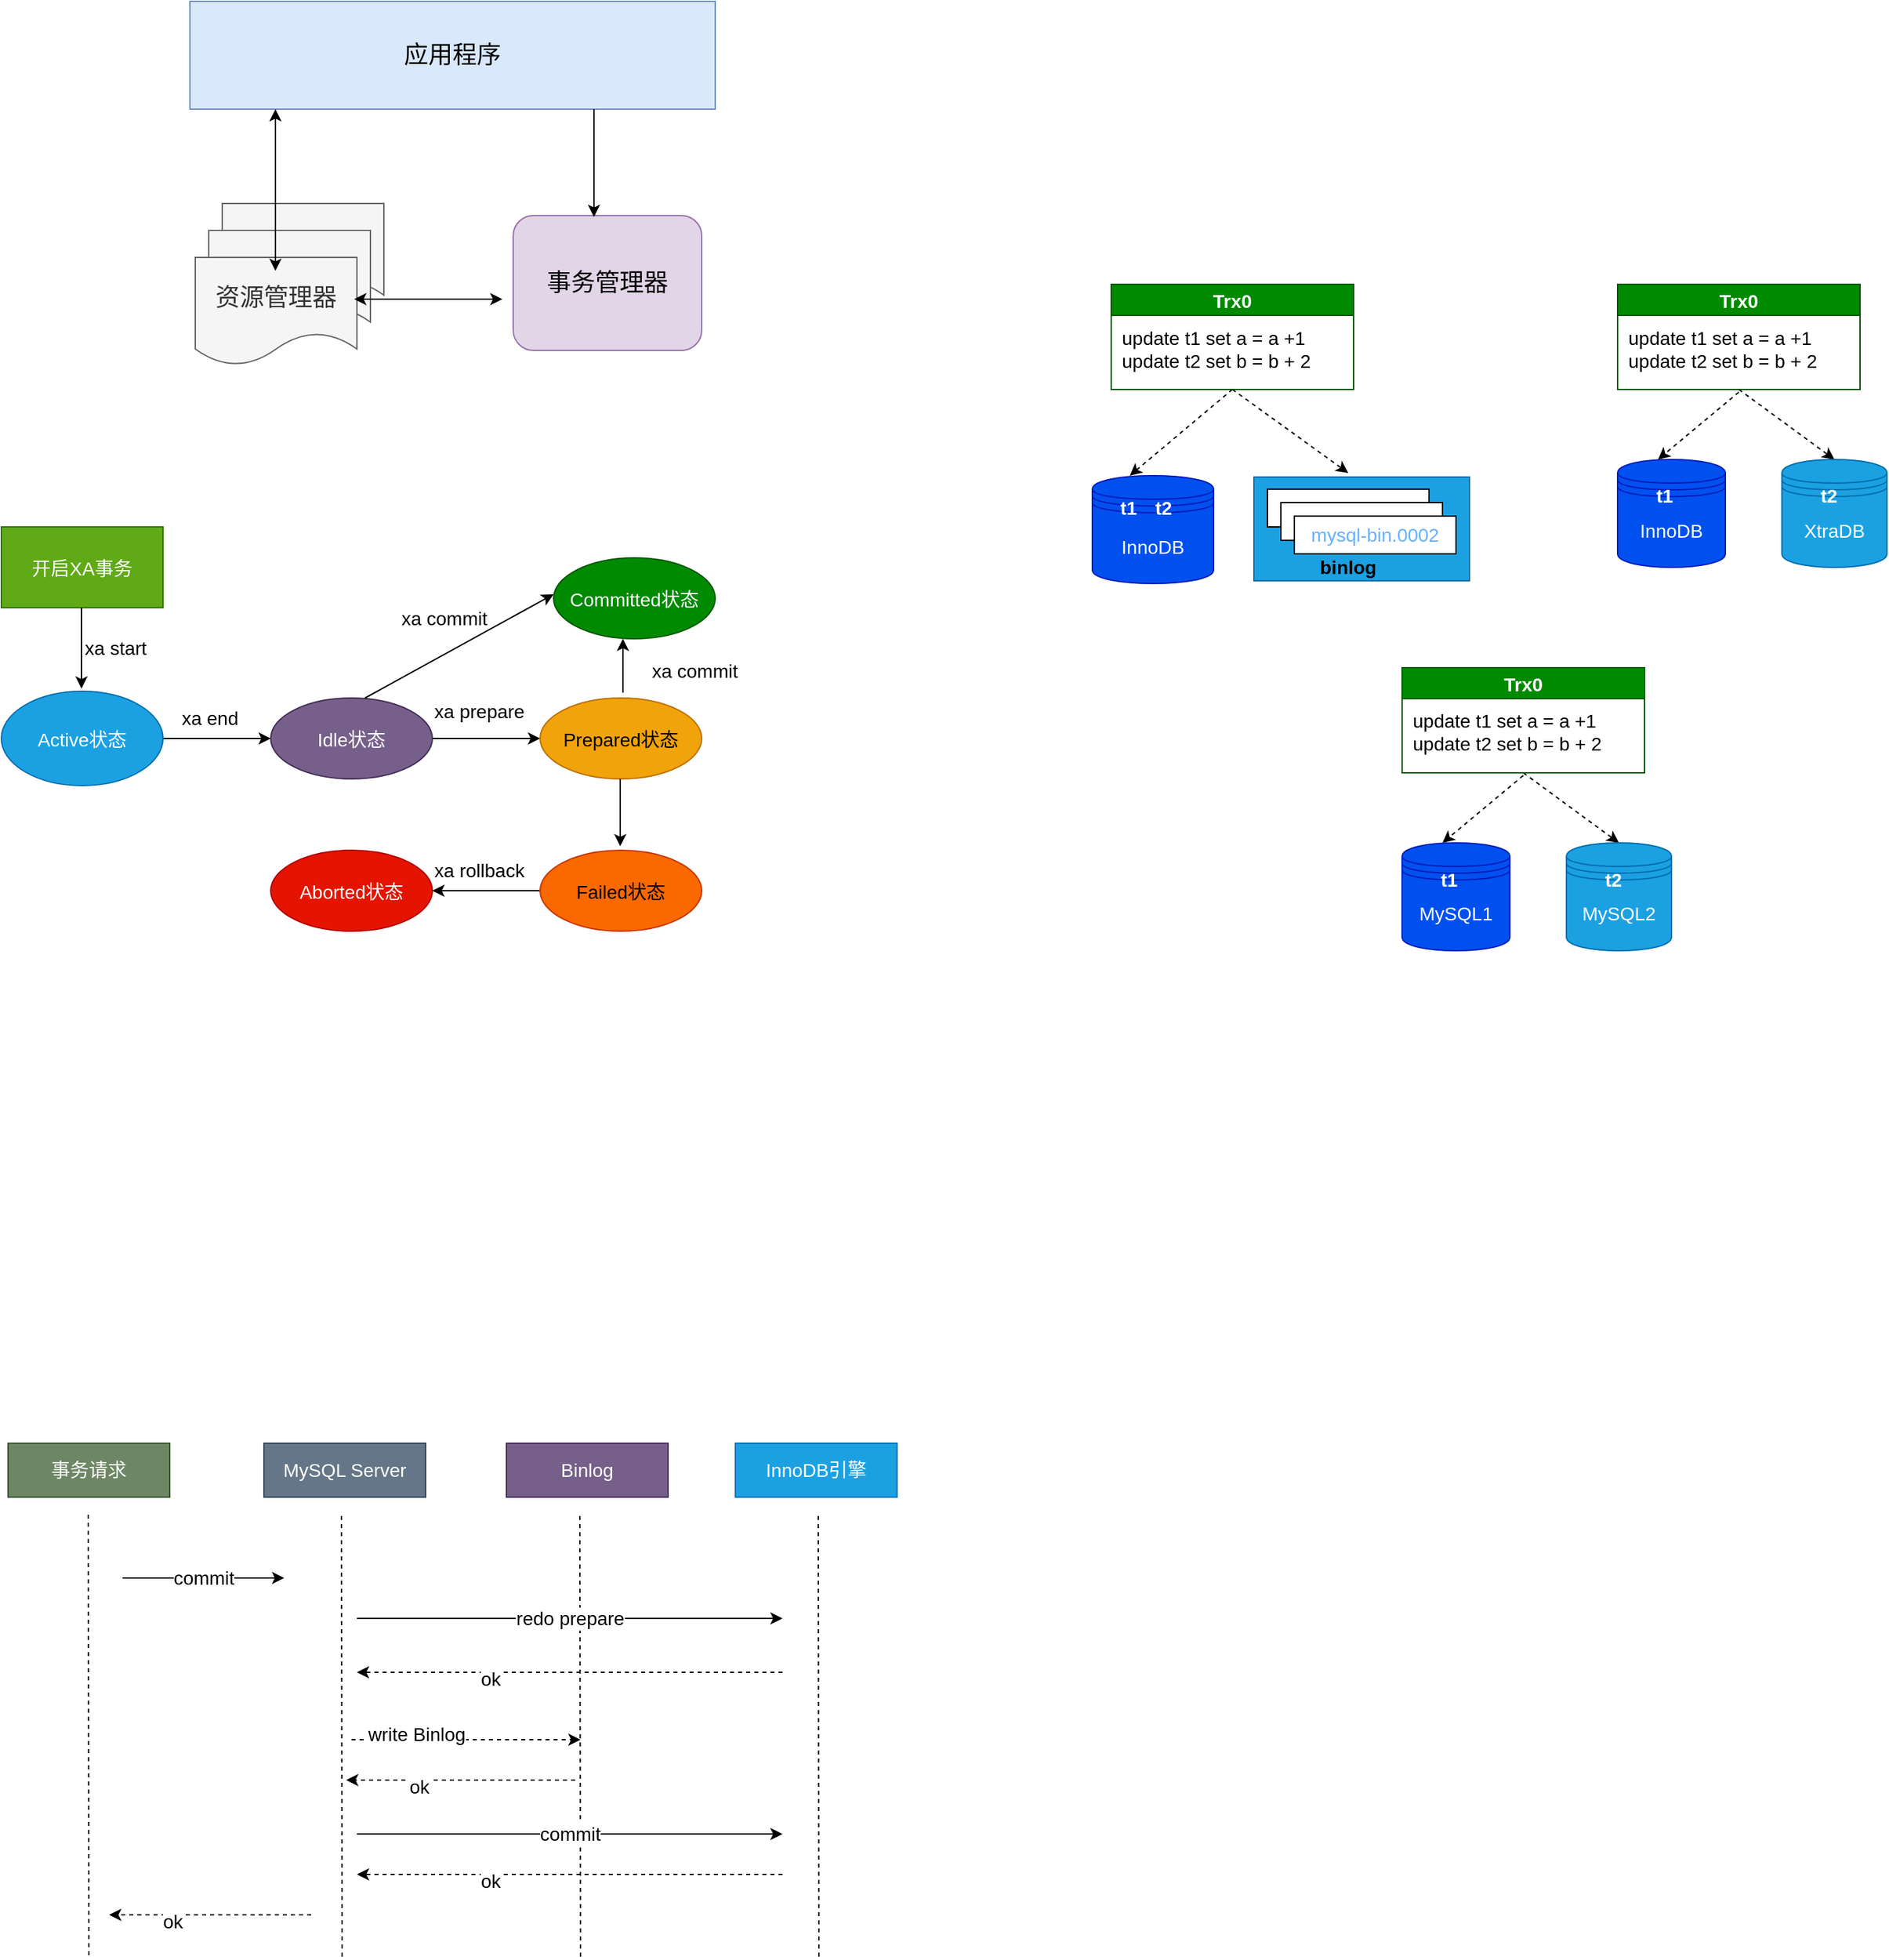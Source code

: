 <mxfile version="20.0.4" type="github">
  <diagram id="ObCENUlUA4ZSgpgrxgMP" name="Page-1">
    <mxGraphModel dx="1422" dy="762" grid="1" gridSize="10" guides="1" tooltips="1" connect="1" arrows="1" fold="1" page="1" pageScale="1" pageWidth="827" pageHeight="1169" math="0" shadow="0">
      <root>
        <mxCell id="0" />
        <mxCell id="1" parent="0" />
        <mxCell id="dxR8QtIztpEpAp44_qmE-1" value="&lt;font style=&quot;font-size: 18px;&quot;&gt;应用程序&lt;/font&gt;" style="rounded=0;whiteSpace=wrap;html=1;fillColor=#dae8fc;strokeColor=#6c8ebf;" vertex="1" parent="1">
          <mxGeometry x="190" y="120" width="390" height="80" as="geometry" />
        </mxCell>
        <mxCell id="dxR8QtIztpEpAp44_qmE-2" value="" style="shape=document;whiteSpace=wrap;html=1;boundedLbl=1;fontSize=24;fillColor=#f5f5f5;fontColor=#333333;strokeColor=#666666;" vertex="1" parent="1">
          <mxGeometry x="214" y="270" width="120" height="80" as="geometry" />
        </mxCell>
        <mxCell id="dxR8QtIztpEpAp44_qmE-3" value="" style="shape=document;whiteSpace=wrap;html=1;boundedLbl=1;fontSize=24;fillColor=#f5f5f5;fontColor=#333333;strokeColor=#666666;" vertex="1" parent="1">
          <mxGeometry x="204" y="290" width="120" height="80" as="geometry" />
        </mxCell>
        <mxCell id="dxR8QtIztpEpAp44_qmE-4" value="&lt;font style=&quot;font-size: 18px;&quot;&gt;资源管理器&lt;/font&gt;" style="shape=document;whiteSpace=wrap;html=1;boundedLbl=1;fontSize=24;fillColor=#f5f5f5;fontColor=#333333;strokeColor=#666666;" vertex="1" parent="1">
          <mxGeometry x="194" y="310" width="120" height="80" as="geometry" />
        </mxCell>
        <mxCell id="dxR8QtIztpEpAp44_qmE-6" value="" style="endArrow=classic;startArrow=classic;html=1;rounded=0;fontSize=18;" edge="1" parent="1">
          <mxGeometry width="50" height="50" relative="1" as="geometry">
            <mxPoint x="253.5" y="320" as="sourcePoint" />
            <mxPoint x="253.5" y="200" as="targetPoint" />
          </mxGeometry>
        </mxCell>
        <mxCell id="dxR8QtIztpEpAp44_qmE-7" value="事务管理器" style="rounded=1;whiteSpace=wrap;html=1;fontSize=18;fillColor=#e1d5e7;strokeColor=#9673a6;" vertex="1" parent="1">
          <mxGeometry x="430" y="279" width="140" height="100" as="geometry" />
        </mxCell>
        <mxCell id="dxR8QtIztpEpAp44_qmE-8" value="" style="endArrow=classic;startArrow=classic;html=1;rounded=0;fontSize=18;" edge="1" parent="1">
          <mxGeometry width="50" height="50" relative="1" as="geometry">
            <mxPoint x="312" y="341" as="sourcePoint" />
            <mxPoint x="422" y="341" as="targetPoint" />
          </mxGeometry>
        </mxCell>
        <mxCell id="dxR8QtIztpEpAp44_qmE-9" value="" style="endArrow=classic;html=1;rounded=0;fontSize=18;" edge="1" parent="1">
          <mxGeometry width="50" height="50" relative="1" as="geometry">
            <mxPoint x="490" y="200" as="sourcePoint" />
            <mxPoint x="490" y="280" as="targetPoint" />
          </mxGeometry>
        </mxCell>
        <mxCell id="dxR8QtIztpEpAp44_qmE-10" value="&lt;font style=&quot;font-size: 14px;&quot;&gt;开启XA事务&lt;/font&gt;" style="rounded=0;whiteSpace=wrap;html=1;fontSize=18;fillColor=#60a917;strokeColor=#2D7600;fontColor=#ffffff;" vertex="1" parent="1">
          <mxGeometry x="50" y="510" width="120" height="60" as="geometry" />
        </mxCell>
        <mxCell id="dxR8QtIztpEpAp44_qmE-12" value="" style="endArrow=classic;html=1;rounded=0;fontSize=18;" edge="1" parent="1">
          <mxGeometry width="50" height="50" relative="1" as="geometry">
            <mxPoint x="109.5" y="570" as="sourcePoint" />
            <mxPoint x="109.5" y="630" as="targetPoint" />
          </mxGeometry>
        </mxCell>
        <mxCell id="dxR8QtIztpEpAp44_qmE-17" value="" style="edgeStyle=orthogonalEdgeStyle;rounded=0;orthogonalLoop=1;jettySize=auto;html=1;fontSize=18;" edge="1" parent="1" source="dxR8QtIztpEpAp44_qmE-13" target="dxR8QtIztpEpAp44_qmE-16">
          <mxGeometry relative="1" as="geometry" />
        </mxCell>
        <mxCell id="dxR8QtIztpEpAp44_qmE-13" value="&lt;font style=&quot;font-size: 14px;&quot;&gt;Active状态&lt;/font&gt;" style="ellipse;whiteSpace=wrap;html=1;fontSize=18;fillColor=#1ba1e2;fontColor=#ffffff;strokeColor=#006EAF;" vertex="1" parent="1">
          <mxGeometry x="50" y="632" width="120" height="70" as="geometry" />
        </mxCell>
        <mxCell id="dxR8QtIztpEpAp44_qmE-19" value="" style="edgeStyle=orthogonalEdgeStyle;rounded=0;orthogonalLoop=1;jettySize=auto;html=1;fontSize=18;" edge="1" parent="1" source="dxR8QtIztpEpAp44_qmE-16" target="dxR8QtIztpEpAp44_qmE-18">
          <mxGeometry relative="1" as="geometry" />
        </mxCell>
        <mxCell id="dxR8QtIztpEpAp44_qmE-16" value="&lt;font style=&quot;font-size: 14px;&quot;&gt;Idle状态&lt;/font&gt;" style="ellipse;whiteSpace=wrap;html=1;fontSize=18;fillColor=#76608a;fontColor=#ffffff;strokeColor=#432D57;" vertex="1" parent="1">
          <mxGeometry x="250" y="637" width="120" height="60" as="geometry" />
        </mxCell>
        <mxCell id="dxR8QtIztpEpAp44_qmE-18" value="&lt;font style=&quot;font-size: 14px;&quot;&gt;Prepared状态&lt;/font&gt;" style="ellipse;whiteSpace=wrap;html=1;fontSize=18;fillColor=#f0a30a;fontColor=#000000;strokeColor=#BD7000;" vertex="1" parent="1">
          <mxGeometry x="450" y="637" width="120" height="60" as="geometry" />
        </mxCell>
        <mxCell id="dxR8QtIztpEpAp44_qmE-20" value="" style="endArrow=classic;html=1;rounded=0;fontSize=18;" edge="1" parent="1">
          <mxGeometry width="50" height="50" relative="1" as="geometry">
            <mxPoint x="320" y="637" as="sourcePoint" />
            <mxPoint x="460" y="560" as="targetPoint" />
          </mxGeometry>
        </mxCell>
        <mxCell id="dxR8QtIztpEpAp44_qmE-21" value="&lt;font style=&quot;font-size: 14px;&quot;&gt;Committed状态&lt;/font&gt;" style="ellipse;whiteSpace=wrap;html=1;fontSize=18;fillColor=#008a00;fontColor=#ffffff;strokeColor=#005700;" vertex="1" parent="1">
          <mxGeometry x="460" y="533" width="120" height="60" as="geometry" />
        </mxCell>
        <mxCell id="dxR8QtIztpEpAp44_qmE-22" value="" style="endArrow=classic;html=1;rounded=0;fontSize=14;" edge="1" parent="1">
          <mxGeometry width="50" height="50" relative="1" as="geometry">
            <mxPoint x="511.5" y="633" as="sourcePoint" />
            <mxPoint x="511.5" y="593" as="targetPoint" />
          </mxGeometry>
        </mxCell>
        <mxCell id="dxR8QtIztpEpAp44_qmE-23" value="" style="endArrow=classic;html=1;rounded=0;fontSize=14;" edge="1" parent="1">
          <mxGeometry width="50" height="50" relative="1" as="geometry">
            <mxPoint x="509.5" y="697" as="sourcePoint" />
            <mxPoint x="509.5" y="747" as="targetPoint" />
          </mxGeometry>
        </mxCell>
        <mxCell id="dxR8QtIztpEpAp44_qmE-26" value="" style="edgeStyle=orthogonalEdgeStyle;rounded=0;orthogonalLoop=1;jettySize=auto;html=1;fontSize=14;" edge="1" parent="1" source="dxR8QtIztpEpAp44_qmE-24" target="dxR8QtIztpEpAp44_qmE-25">
          <mxGeometry relative="1" as="geometry" />
        </mxCell>
        <mxCell id="dxR8QtIztpEpAp44_qmE-24" value="&lt;span style=&quot;font-size: 14px;&quot;&gt;Failed状态&lt;/span&gt;" style="ellipse;whiteSpace=wrap;html=1;fontSize=18;fillColor=#fa6800;fontColor=#000000;strokeColor=#C73500;" vertex="1" parent="1">
          <mxGeometry x="450" y="750" width="120" height="60" as="geometry" />
        </mxCell>
        <mxCell id="dxR8QtIztpEpAp44_qmE-25" value="&lt;font style=&quot;font-size: 14px;&quot;&gt;Aborted状态&lt;/font&gt;" style="ellipse;whiteSpace=wrap;html=1;fontSize=18;fillColor=#e51400;fontColor=#ffffff;strokeColor=#B20000;" vertex="1" parent="1">
          <mxGeometry x="250" y="750" width="120" height="60" as="geometry" />
        </mxCell>
        <mxCell id="dxR8QtIztpEpAp44_qmE-28" value="xa rollback" style="text;html=1;strokeColor=none;fillColor=none;align=center;verticalAlign=middle;whiteSpace=wrap;rounded=0;fontSize=14;" vertex="1" parent="1">
          <mxGeometry x="370" y="750" width="70" height="30" as="geometry" />
        </mxCell>
        <mxCell id="dxR8QtIztpEpAp44_qmE-29" value="xa commit" style="text;html=1;strokeColor=none;fillColor=none;align=center;verticalAlign=middle;whiteSpace=wrap;rounded=0;fontSize=14;" vertex="1" parent="1">
          <mxGeometry x="530" y="602" width="70" height="30" as="geometry" />
        </mxCell>
        <mxCell id="dxR8QtIztpEpAp44_qmE-30" value="xa prepare" style="text;html=1;strokeColor=none;fillColor=none;align=center;verticalAlign=middle;whiteSpace=wrap;rounded=0;fontSize=14;" vertex="1" parent="1">
          <mxGeometry x="370" y="632" width="70" height="30" as="geometry" />
        </mxCell>
        <mxCell id="dxR8QtIztpEpAp44_qmE-31" value="xa commit" style="text;html=1;strokeColor=none;fillColor=none;align=center;verticalAlign=middle;whiteSpace=wrap;rounded=0;fontSize=14;" vertex="1" parent="1">
          <mxGeometry x="344" y="563" width="70" height="30" as="geometry" />
        </mxCell>
        <mxCell id="dxR8QtIztpEpAp44_qmE-32" value="xa end" style="text;html=1;strokeColor=none;fillColor=none;align=center;verticalAlign=middle;whiteSpace=wrap;rounded=0;fontSize=14;" vertex="1" parent="1">
          <mxGeometry x="170" y="637" width="70" height="30" as="geometry" />
        </mxCell>
        <mxCell id="dxR8QtIztpEpAp44_qmE-33" value="xa start" style="text;html=1;strokeColor=none;fillColor=none;align=center;verticalAlign=middle;whiteSpace=wrap;rounded=0;fontSize=14;" vertex="1" parent="1">
          <mxGeometry x="100" y="584.5" width="70" height="30" as="geometry" />
        </mxCell>
        <mxCell id="dxR8QtIztpEpAp44_qmE-44" value="事务请求" style="rounded=0;whiteSpace=wrap;html=1;fontSize=14;fillColor=#6d8764;fontColor=#ffffff;strokeColor=#3A5431;" vertex="1" parent="1">
          <mxGeometry x="55" y="1190" width="120" height="40" as="geometry" />
        </mxCell>
        <mxCell id="dxR8QtIztpEpAp44_qmE-45" value="MySQL Server" style="rounded=0;whiteSpace=wrap;html=1;fontSize=14;fillColor=#647687;fontColor=#ffffff;strokeColor=#314354;" vertex="1" parent="1">
          <mxGeometry x="245" y="1190" width="120" height="40" as="geometry" />
        </mxCell>
        <mxCell id="dxR8QtIztpEpAp44_qmE-46" value="Binlog" style="rounded=0;whiteSpace=wrap;html=1;fontSize=14;fillColor=#76608a;fontColor=#ffffff;strokeColor=#432D57;" vertex="1" parent="1">
          <mxGeometry x="425" y="1190" width="120" height="40" as="geometry" />
        </mxCell>
        <mxCell id="dxR8QtIztpEpAp44_qmE-47" value="InnoDB引擎" style="rounded=0;whiteSpace=wrap;html=1;fontSize=14;fillColor=#1ba1e2;fontColor=#ffffff;strokeColor=#006EAF;" vertex="1" parent="1">
          <mxGeometry x="595" y="1190" width="120" height="40" as="geometry" />
        </mxCell>
        <mxCell id="dxR8QtIztpEpAp44_qmE-48" value="" style="endArrow=none;dashed=1;html=1;rounded=0;fontSize=14;" edge="1" parent="1">
          <mxGeometry width="50" height="50" relative="1" as="geometry">
            <mxPoint x="115" y="1570" as="sourcePoint" />
            <mxPoint x="114.5" y="1240" as="targetPoint" />
          </mxGeometry>
        </mxCell>
        <mxCell id="dxR8QtIztpEpAp44_qmE-49" value="" style="endArrow=none;dashed=1;html=1;rounded=0;fontSize=14;" edge="1" parent="1">
          <mxGeometry width="50" height="50" relative="1" as="geometry">
            <mxPoint x="303" y="1571" as="sourcePoint" />
            <mxPoint x="302.5" y="1241" as="targetPoint" />
          </mxGeometry>
        </mxCell>
        <mxCell id="dxR8QtIztpEpAp44_qmE-50" value="" style="endArrow=none;dashed=1;html=1;rounded=0;fontSize=14;" edge="1" parent="1">
          <mxGeometry width="50" height="50" relative="1" as="geometry">
            <mxPoint x="480" y="1571" as="sourcePoint" />
            <mxPoint x="479.5" y="1241" as="targetPoint" />
          </mxGeometry>
        </mxCell>
        <mxCell id="dxR8QtIztpEpAp44_qmE-51" value="" style="endArrow=none;dashed=1;html=1;rounded=0;fontSize=14;" edge="1" parent="1">
          <mxGeometry width="50" height="50" relative="1" as="geometry">
            <mxPoint x="657" y="1571" as="sourcePoint" />
            <mxPoint x="656.5" y="1241" as="targetPoint" />
          </mxGeometry>
        </mxCell>
        <mxCell id="dxR8QtIztpEpAp44_qmE-54" value="" style="endArrow=classic;html=1;rounded=0;fontSize=14;" edge="1" parent="1">
          <mxGeometry relative="1" as="geometry">
            <mxPoint x="140" y="1290" as="sourcePoint" />
            <mxPoint x="260" y="1290" as="targetPoint" />
            <Array as="points">
              <mxPoint x="200" y="1290" />
            </Array>
          </mxGeometry>
        </mxCell>
        <mxCell id="dxR8QtIztpEpAp44_qmE-55" value="commit" style="edgeLabel;resizable=0;html=1;align=center;verticalAlign=middle;fontSize=14;" connectable="0" vertex="1" parent="dxR8QtIztpEpAp44_qmE-54">
          <mxGeometry relative="1" as="geometry" />
        </mxCell>
        <mxCell id="dxR8QtIztpEpAp44_qmE-56" value="" style="endArrow=classic;html=1;rounded=0;fontSize=14;" edge="1" parent="1">
          <mxGeometry relative="1" as="geometry">
            <mxPoint x="314" y="1320" as="sourcePoint" />
            <mxPoint x="630" y="1320" as="targetPoint" />
            <Array as="points">
              <mxPoint x="374" y="1320" />
            </Array>
          </mxGeometry>
        </mxCell>
        <mxCell id="dxR8QtIztpEpAp44_qmE-57" value="redo prepare" style="edgeLabel;resizable=0;html=1;align=center;verticalAlign=middle;fontSize=14;" connectable="0" vertex="1" parent="dxR8QtIztpEpAp44_qmE-56">
          <mxGeometry relative="1" as="geometry" />
        </mxCell>
        <mxCell id="dxR8QtIztpEpAp44_qmE-63" value="" style="endArrow=classic;html=1;rounded=0;dashed=1;fontSize=14;" edge="1" parent="1">
          <mxGeometry width="50" height="50" relative="1" as="geometry">
            <mxPoint x="630" y="1360" as="sourcePoint" />
            <mxPoint x="314" y="1360" as="targetPoint" />
          </mxGeometry>
        </mxCell>
        <mxCell id="dxR8QtIztpEpAp44_qmE-64" value="ok" style="edgeLabel;html=1;align=center;verticalAlign=middle;resizable=0;points=[];fontSize=14;" vertex="1" connectable="0" parent="dxR8QtIztpEpAp44_qmE-63">
          <mxGeometry x="0.373" y="5" relative="1" as="geometry">
            <mxPoint as="offset" />
          </mxGeometry>
        </mxCell>
        <mxCell id="dxR8QtIztpEpAp44_qmE-65" value="" style="endArrow=classic;html=1;rounded=0;dashed=1;fontSize=14;" edge="1" parent="1">
          <mxGeometry width="50" height="50" relative="1" as="geometry">
            <mxPoint x="310" y="1410" as="sourcePoint" />
            <mxPoint x="480" y="1410" as="targetPoint" />
            <Array as="points">
              <mxPoint x="380" y="1410" />
            </Array>
          </mxGeometry>
        </mxCell>
        <mxCell id="dxR8QtIztpEpAp44_qmE-66" value="write Binlog" style="edgeLabel;html=1;align=center;verticalAlign=middle;resizable=0;points=[];fontSize=14;" vertex="1" connectable="0" parent="dxR8QtIztpEpAp44_qmE-65">
          <mxGeometry x="-0.435" y="4" relative="1" as="geometry">
            <mxPoint as="offset" />
          </mxGeometry>
        </mxCell>
        <mxCell id="dxR8QtIztpEpAp44_qmE-67" value="" style="endArrow=classic;html=1;rounded=0;dashed=1;fontSize=14;" edge="1" parent="1">
          <mxGeometry width="50" height="50" relative="1" as="geometry">
            <mxPoint x="476" y="1440" as="sourcePoint" />
            <mxPoint x="306" y="1440" as="targetPoint" />
          </mxGeometry>
        </mxCell>
        <mxCell id="dxR8QtIztpEpAp44_qmE-68" value="ok" style="edgeLabel;html=1;align=center;verticalAlign=middle;resizable=0;points=[];fontSize=14;" vertex="1" connectable="0" parent="dxR8QtIztpEpAp44_qmE-67">
          <mxGeometry x="0.373" y="5" relative="1" as="geometry">
            <mxPoint as="offset" />
          </mxGeometry>
        </mxCell>
        <mxCell id="dxR8QtIztpEpAp44_qmE-69" value="" style="endArrow=classic;html=1;rounded=0;fontSize=14;" edge="1" parent="1">
          <mxGeometry relative="1" as="geometry">
            <mxPoint x="314" y="1480" as="sourcePoint" />
            <mxPoint x="630" y="1480" as="targetPoint" />
            <Array as="points">
              <mxPoint x="374" y="1480" />
            </Array>
          </mxGeometry>
        </mxCell>
        <mxCell id="dxR8QtIztpEpAp44_qmE-70" value="commit" style="edgeLabel;resizable=0;html=1;align=center;verticalAlign=middle;fontSize=14;" connectable="0" vertex="1" parent="dxR8QtIztpEpAp44_qmE-69">
          <mxGeometry relative="1" as="geometry" />
        </mxCell>
        <mxCell id="dxR8QtIztpEpAp44_qmE-71" value="" style="endArrow=classic;html=1;rounded=0;dashed=1;fontSize=14;" edge="1" parent="1">
          <mxGeometry width="50" height="50" relative="1" as="geometry">
            <mxPoint x="630" y="1510" as="sourcePoint" />
            <mxPoint x="314" y="1510" as="targetPoint" />
          </mxGeometry>
        </mxCell>
        <mxCell id="dxR8QtIztpEpAp44_qmE-72" value="ok" style="edgeLabel;html=1;align=center;verticalAlign=middle;resizable=0;points=[];fontSize=14;" vertex="1" connectable="0" parent="dxR8QtIztpEpAp44_qmE-71">
          <mxGeometry x="0.373" y="5" relative="1" as="geometry">
            <mxPoint as="offset" />
          </mxGeometry>
        </mxCell>
        <mxCell id="dxR8QtIztpEpAp44_qmE-73" value="" style="endArrow=classic;html=1;rounded=0;dashed=1;fontSize=14;" edge="1" parent="1">
          <mxGeometry width="50" height="50" relative="1" as="geometry">
            <mxPoint x="280" y="1540" as="sourcePoint" />
            <mxPoint x="130" y="1540" as="targetPoint" />
          </mxGeometry>
        </mxCell>
        <mxCell id="dxR8QtIztpEpAp44_qmE-74" value="ok" style="edgeLabel;html=1;align=center;verticalAlign=middle;resizable=0;points=[];fontSize=14;" vertex="1" connectable="0" parent="dxR8QtIztpEpAp44_qmE-73">
          <mxGeometry x="0.373" y="5" relative="1" as="geometry">
            <mxPoint as="offset" />
          </mxGeometry>
        </mxCell>
        <mxCell id="dxR8QtIztpEpAp44_qmE-80" value="InnoDB" style="shape=datastore;whiteSpace=wrap;html=1;fontSize=14;fillColor=#0050ef;strokeColor=#001DBC;fontColor=#ffffff;" vertex="1" parent="1">
          <mxGeometry x="1250" y="460" width="80" height="80" as="geometry" />
        </mxCell>
        <mxCell id="dxR8QtIztpEpAp44_qmE-86" style="edgeStyle=none;rounded=0;orthogonalLoop=1;jettySize=auto;html=1;exitX=0.5;exitY=1;exitDx=0;exitDy=0;entryX=0.5;entryY=0;entryDx=0;entryDy=0;dashed=1;fontSize=14;" edge="1" parent="1" source="dxR8QtIztpEpAp44_qmE-82" target="dxR8QtIztpEpAp44_qmE-84">
          <mxGeometry relative="1" as="geometry" />
        </mxCell>
        <mxCell id="dxR8QtIztpEpAp44_qmE-82" value="Trx0" style="swimlane;fontSize=14;fillColor=#008a00;fontColor=#ffffff;strokeColor=#005700;" vertex="1" parent="1">
          <mxGeometry x="1250" y="330" width="180" height="78" as="geometry" />
        </mxCell>
        <mxCell id="dxR8QtIztpEpAp44_qmE-83" value="update t1 set a = a +1&lt;br&gt;update t2 set b = b + 2" style="text;html=1;align=left;verticalAlign=middle;resizable=0;points=[];autosize=1;strokeColor=none;fillColor=none;fontSize=14;" vertex="1" parent="dxR8QtIztpEpAp44_qmE-82">
          <mxGeometry x="6" y="22.5" width="160" height="50" as="geometry" />
        </mxCell>
        <mxCell id="dxR8QtIztpEpAp44_qmE-84" value="XtraDB" style="shape=datastore;whiteSpace=wrap;html=1;fontSize=14;fillColor=#1ba1e2;fontColor=#ffffff;strokeColor=#006EAF;" vertex="1" parent="1">
          <mxGeometry x="1372" y="460" width="78" height="80" as="geometry" />
        </mxCell>
        <mxCell id="dxR8QtIztpEpAp44_qmE-87" value="&lt;b&gt;&lt;font color=&quot;#ffffff&quot;&gt;t1&lt;/font&gt;&lt;/b&gt;" style="text;html=1;align=center;verticalAlign=middle;whiteSpace=wrap;rounded=0;fontSize=14;" vertex="1" parent="1">
          <mxGeometry x="1255" y="472" width="60" height="30" as="geometry" />
        </mxCell>
        <mxCell id="dxR8QtIztpEpAp44_qmE-89" value="&lt;b style=&quot;&quot;&gt;&lt;font color=&quot;#ffffff&quot;&gt;t2&lt;/font&gt;&lt;/b&gt;" style="text;html=1;strokeColor=none;fillColor=none;align=center;verticalAlign=middle;whiteSpace=wrap;rounded=0;fontSize=14;" vertex="1" parent="1">
          <mxGeometry x="1377" y="472" width="60" height="30" as="geometry" />
        </mxCell>
        <mxCell id="dxR8QtIztpEpAp44_qmE-90" value="InnoDB" style="shape=datastore;whiteSpace=wrap;html=1;fontSize=14;fillColor=#0050ef;fontColor=#ffffff;strokeColor=#001DBC;" vertex="1" parent="1">
          <mxGeometry x="860" y="472" width="90" height="80" as="geometry" />
        </mxCell>
        <mxCell id="dxR8QtIztpEpAp44_qmE-91" style="edgeStyle=none;rounded=0;orthogonalLoop=1;jettySize=auto;html=1;exitX=0.5;exitY=1;exitDx=0;exitDy=0;entryX=0.309;entryY=0;entryDx=0;entryDy=0;dashed=1;fontSize=14;entryPerimeter=0;" edge="1" parent="1" source="dxR8QtIztpEpAp44_qmE-92" target="dxR8QtIztpEpAp44_qmE-90">
          <mxGeometry relative="1" as="geometry">
            <mxPoint x="995" y="460" as="targetPoint" />
          </mxGeometry>
        </mxCell>
        <mxCell id="dxR8QtIztpEpAp44_qmE-98" style="edgeStyle=none;rounded=0;orthogonalLoop=1;jettySize=auto;html=1;exitX=0.5;exitY=1;exitDx=0;exitDy=0;dashed=1;fontSize=14;" edge="1" parent="1" source="dxR8QtIztpEpAp44_qmE-92">
          <mxGeometry relative="1" as="geometry">
            <mxPoint x="1050" y="470" as="targetPoint" />
          </mxGeometry>
        </mxCell>
        <mxCell id="dxR8QtIztpEpAp44_qmE-92" value="Trx0" style="swimlane;fontSize=14;fillColor=#008a00;fontColor=#ffffff;strokeColor=#005700;" vertex="1" parent="1">
          <mxGeometry x="874" y="330" width="180" height="78" as="geometry" />
        </mxCell>
        <mxCell id="dxR8QtIztpEpAp44_qmE-93" value="update t1 set a = a +1&lt;br&gt;update t2 set b = b + 2" style="text;html=1;align=left;verticalAlign=middle;resizable=0;points=[];autosize=1;strokeColor=none;fillColor=none;fontSize=14;" vertex="1" parent="dxR8QtIztpEpAp44_qmE-92">
          <mxGeometry x="6" y="22.5" width="160" height="50" as="geometry" />
        </mxCell>
        <mxCell id="dxR8QtIztpEpAp44_qmE-96" value="&lt;font color=&quot;#ffffff&quot;&gt;&lt;b&gt;t1&lt;/b&gt;&lt;/font&gt;" style="text;html=1;strokeColor=none;fillColor=none;align=center;verticalAlign=middle;whiteSpace=wrap;rounded=0;fontSize=14;" vertex="1" parent="1">
          <mxGeometry x="874" y="482" width="26" height="28" as="geometry" />
        </mxCell>
        <mxCell id="dxR8QtIztpEpAp44_qmE-99" value="" style="rounded=0;whiteSpace=wrap;html=1;fontSize=14;fontColor=#ffffff;fillColor=#1ba1e2;strokeColor=#006EAF;" vertex="1" parent="1">
          <mxGeometry x="980" y="473" width="160" height="77" as="geometry" />
        </mxCell>
        <mxCell id="dxR8QtIztpEpAp44_qmE-100" value="" style="rounded=0;whiteSpace=wrap;html=1;fontSize=14;fontColor=#66B2FF;" vertex="1" parent="1">
          <mxGeometry x="990" y="482" width="120" height="28" as="geometry" />
        </mxCell>
        <mxCell id="dxR8QtIztpEpAp44_qmE-101" value="" style="rounded=0;whiteSpace=wrap;html=1;fontSize=14;fontColor=#66B2FF;" vertex="1" parent="1">
          <mxGeometry x="1000" y="492" width="120" height="28" as="geometry" />
        </mxCell>
        <mxCell id="dxR8QtIztpEpAp44_qmE-102" value="mysql-bin.0002" style="rounded=0;whiteSpace=wrap;html=1;fontSize=14;fontColor=#66B2FF;" vertex="1" parent="1">
          <mxGeometry x="1010" y="502" width="120" height="28" as="geometry" />
        </mxCell>
        <mxCell id="dxR8QtIztpEpAp44_qmE-103" value="&lt;b&gt;binlog&lt;/b&gt;" style="text;html=1;strokeColor=none;fillColor=none;align=center;verticalAlign=middle;whiteSpace=wrap;rounded=0;fontSize=14;" vertex="1" parent="1">
          <mxGeometry x="1020" y="525" width="60" height="30" as="geometry" />
        </mxCell>
        <mxCell id="dxR8QtIztpEpAp44_qmE-104" value="&lt;font color=&quot;#ffffff&quot;&gt;&lt;b&gt;t2&lt;/b&gt;&lt;/font&gt;" style="text;html=1;strokeColor=none;fillColor=none;align=center;verticalAlign=middle;whiteSpace=wrap;rounded=0;fontSize=14;" vertex="1" parent="1">
          <mxGeometry x="900" y="482" width="26" height="28" as="geometry" />
        </mxCell>
        <mxCell id="dxR8QtIztpEpAp44_qmE-105" style="edgeStyle=none;rounded=0;orthogonalLoop=1;jettySize=auto;html=1;entryX=0.309;entryY=0;entryDx=0;entryDy=0;dashed=1;fontSize=14;entryPerimeter=0;" edge="1" parent="1">
          <mxGeometry relative="1" as="geometry">
            <mxPoint x="1340" y="410" as="sourcePoint" />
            <mxPoint x="1280" y="460" as="targetPoint" />
          </mxGeometry>
        </mxCell>
        <mxCell id="dxR8QtIztpEpAp44_qmE-106" value="MySQL1" style="shape=datastore;whiteSpace=wrap;html=1;fontSize=14;fillColor=#0050ef;strokeColor=#001DBC;fontColor=#ffffff;" vertex="1" parent="1">
          <mxGeometry x="1090" y="744.5" width="80" height="80" as="geometry" />
        </mxCell>
        <mxCell id="dxR8QtIztpEpAp44_qmE-107" style="edgeStyle=none;rounded=0;orthogonalLoop=1;jettySize=auto;html=1;exitX=0.5;exitY=1;exitDx=0;exitDy=0;entryX=0.5;entryY=0;entryDx=0;entryDy=0;dashed=1;fontSize=14;" edge="1" parent="1" source="dxR8QtIztpEpAp44_qmE-108" target="dxR8QtIztpEpAp44_qmE-110">
          <mxGeometry relative="1" as="geometry" />
        </mxCell>
        <mxCell id="dxR8QtIztpEpAp44_qmE-108" value="Trx0" style="swimlane;fontSize=14;fillColor=#008a00;fontColor=#ffffff;strokeColor=#005700;" vertex="1" parent="1">
          <mxGeometry x="1090" y="614.5" width="180" height="78" as="geometry" />
        </mxCell>
        <mxCell id="dxR8QtIztpEpAp44_qmE-109" value="update t1 set a = a +1&lt;br&gt;update t2 set b = b + 2" style="text;html=1;align=left;verticalAlign=middle;resizable=0;points=[];autosize=1;strokeColor=none;fillColor=none;fontSize=14;" vertex="1" parent="dxR8QtIztpEpAp44_qmE-108">
          <mxGeometry x="6" y="22.5" width="160" height="50" as="geometry" />
        </mxCell>
        <mxCell id="dxR8QtIztpEpAp44_qmE-110" value="MySQL2" style="shape=datastore;whiteSpace=wrap;html=1;fontSize=14;fillColor=#1ba1e2;fontColor=#ffffff;strokeColor=#006EAF;" vertex="1" parent="1">
          <mxGeometry x="1212" y="744.5" width="78" height="80" as="geometry" />
        </mxCell>
        <mxCell id="dxR8QtIztpEpAp44_qmE-111" value="&lt;b&gt;&lt;font color=&quot;#ffffff&quot;&gt;t1&lt;/font&gt;&lt;/b&gt;" style="text;html=1;align=center;verticalAlign=middle;whiteSpace=wrap;rounded=0;fontSize=14;" vertex="1" parent="1">
          <mxGeometry x="1095" y="756.5" width="60" height="30" as="geometry" />
        </mxCell>
        <mxCell id="dxR8QtIztpEpAp44_qmE-112" value="&lt;b style=&quot;&quot;&gt;&lt;font color=&quot;#ffffff&quot;&gt;t2&lt;/font&gt;&lt;/b&gt;" style="text;html=1;strokeColor=none;fillColor=none;align=center;verticalAlign=middle;whiteSpace=wrap;rounded=0;fontSize=14;" vertex="1" parent="1">
          <mxGeometry x="1217" y="756.5" width="60" height="30" as="geometry" />
        </mxCell>
        <mxCell id="dxR8QtIztpEpAp44_qmE-113" style="edgeStyle=none;rounded=0;orthogonalLoop=1;jettySize=auto;html=1;entryX=0.309;entryY=0;entryDx=0;entryDy=0;dashed=1;fontSize=14;entryPerimeter=0;" edge="1" parent="1">
          <mxGeometry relative="1" as="geometry">
            <mxPoint x="1180" y="694.5" as="sourcePoint" />
            <mxPoint x="1120" y="744.5" as="targetPoint" />
          </mxGeometry>
        </mxCell>
      </root>
    </mxGraphModel>
  </diagram>
</mxfile>
